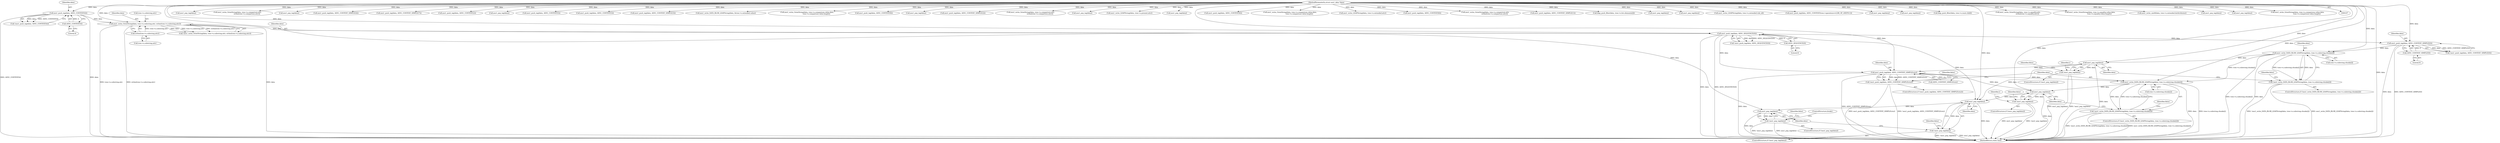digraph "0_samba_530d50a1abdcdf4d1775652d4c456c1274d83d8d_1@array" {
"1000344" [label="(Call,asn1_write_DATA_BLOB_LDAPString(data, tree->u.substring.chunks[i]))"];
"1000336" [label="(Call,asn1_push_tag(data, ASN1_CONTEXT_SIMPLE(0)))"];
"1000296" [label="(Call,asn1_push_tag(data, ASN1_SEQUENCE(0)))"];
"1000275" [label="(Call,asn1_write_OctetString(data, tree->u.substring.attr, strlen(tree->u.substring.attr)))"];
"1000267" [label="(Call,asn1_push_tag(data, ASN1_CONTEXT(4)))"];
"1000108" [label="(MethodParameterIn,struct asn1_data *data)"];
"1000269" [label="(Call,ASN1_CONTEXT(4))"];
"1000284" [label="(Call,strlen(tree->u.substring.attr))"];
"1000298" [label="(Call,ASN1_SEQUENCE(0))"];
"1000338" [label="(Call,ASN1_CONTEXT_SIMPLE(0))"];
"1000343" [label="(Call,!asn1_write_DATA_BLOB_LDAPString(data, tree->u.substring.chunks[i]))"];
"1000359" [label="(Call,asn1_pop_tag(data))"];
"1000358" [label="(Call,!asn1_pop_tag(data))"];
"1000411" [label="(Call,asn1_push_tag(data, ASN1_CONTEXT_SIMPLE(ctx)))"];
"1000410" [label="(Call,!asn1_push_tag(data, ASN1_CONTEXT_SIMPLE(ctx)))"];
"1000419" [label="(Call,asn1_write_DATA_BLOB_LDAPString(data, tree->u.substring.chunks[i]))"];
"1000418" [label="(Call,!asn1_write_DATA_BLOB_LDAPString(data, tree->u.substring.chunks[i]))"];
"1000434" [label="(Call,asn1_pop_tag(data))"];
"1000433" [label="(Call,!asn1_pop_tag(data))"];
"1000442" [label="(Call,asn1_pop_tag(data))"];
"1000441" [label="(Call,!asn1_pop_tag(data))"];
"1000448" [label="(Call,asn1_pop_tag(data))"];
"1000447" [label="(Call,!asn1_pop_tag(data))"];
"1000509" [label="(Call,asn1_pop_tag(data))"];
"1000445" [label="(Identifier,false)"];
"1000464" [label="(Call,asn1_write_OctetString(data, tree->u.comparison.attr,\n                                     strlen(tree->u.comparison.attr)))"];
"1000362" [label="(Identifier,false)"];
"1000270" [label="(Literal,4)"];
"1000277" [label="(Call,tree->u.substring.attr)"];
"1000346" [label="(Call,tree->u.substring.chunks[i])"];
"1000664" [label="(Call,asn1_pop_tag(data))"];
"1000441" [label="(Call,!asn1_pop_tag(data))"];
"1000410" [label="(Call,!asn1_push_tag(data, ASN1_CONTEXT_SIMPLE(ctx)))"];
"1000344" [label="(Call,asn1_write_DATA_BLOB_LDAPString(data, tree->u.substring.chunks[i]))"];
"1000780" [label="(Call,asn1_push_tag(data, ASN1_CONTEXT_SIMPLE(4)))"];
"1000275" [label="(Call,asn1_write_OctetString(data, tree->u.substring.attr, strlen(tree->u.substring.attr)))"];
"1000578" [label="(Call,asn1_push_tag(data, ASN1_CONTEXT_SIMPLE(7)))"];
"1000176" [label="(Call,asn1_push_tag(data, ASN1_CONTEXT(2)))"];
"1000801" [label="(Call,asn1_pop_tag(data))"];
"1000447" [label="(Call,!asn1_pop_tag(data))"];
"1000356" [label="(Identifier,false)"];
"1000431" [label="(Identifier,false)"];
"1000456" [label="(Call,asn1_push_tag(data, ASN1_CONTEXT(5)))"];
"1000335" [label="(Call,!asn1_push_tag(data, ASN1_CONTEXT_SIMPLE(0)))"];
"1000446" [label="(ControlStructure,if (!asn1_pop_tag(data)))"];
"1000297" [label="(Identifier,data)"];
"1000206" [label="(Call,asn1_push_tag(data, ASN1_CONTEXT(3)))"];
"1000752" [label="(Call,asn1_push_tag(data, ASN1_CONTEXT_SIMPLE(3)))"];
"1000760" [label="(Call,asn1_write_DATA_BLOB_LDAPString(data, &tree->u.extended.value))"];
"1000443" [label="(Identifier,data)"];
"1000432" [label="(ControlStructure,if (!asn1_pop_tag(data)))"];
"1000546" [label="(Call,asn1_write_OctetString(data, tree->u.comparison.value.data,\n                                     tree->u.comparison.value.length))"];
"1000672" [label="(Call,asn1_push_tag(data, ASN1_CONTEXT(9)))"];
"1000452" [label="(ControlStructure,break;)"];
"1000433" [label="(Call,!asn1_pop_tag(data))"];
"1000168" [label="(Call,asn1_pop_tag(data))"];
"1000725" [label="(Call,asn1_push_tag(data, ASN1_CONTEXT_SIMPLE(2)))"];
"1000451" [label="(Identifier,false)"];
"1000619" [label="(Call,asn1_write_OctetString(data, tree->u.comparison.attr,\n                                     strlen(tree->u.comparison.attr)))"];
"1000343" [label="(Call,!asn1_write_DATA_BLOB_LDAPString(data, tree->u.substring.chunks[i]))"];
"1000807" [label="(Call,asn1_pop_tag(data))"];
"1000296" [label="(Call,asn1_push_tag(data, ASN1_SEQUENCE(0)))"];
"1000285" [label="(Call,tree->u.substring.attr)"];
"1000437" [label="(Identifier,false)"];
"1000586" [label="(Call,asn1_write_LDAPString(data, tree->u.present.attr))"];
"1000345" [label="(Identifier,data)"];
"1000710" [label="(Call,asn1_pop_tag(data))"];
"1000360" [label="(Identifier,data)"];
"1000448" [label="(Call,asn1_pop_tag(data))"];
"1000517" [label="(Call,asn1_push_tag(data, ASN1_CONTEXT(6)))"];
"1000485" [label="(Call,asn1_write_OctetString(data, tree->u.comparison.value.data,\n                                     tree->u.comparison.value.length))"];
"1000733" [label="(Call,asn1_write_LDAPString(data, tree->u.extended.attr))"];
"1000359" [label="(Call,asn1_pop_tag(data))"];
"1000337" [label="(Identifier,data)"];
"1000449" [label="(Identifier,data)"];
"1000108" [label="(MethodParameterIn,struct asn1_data *data)"];
"1000299" [label="(Literal,0)"];
"1000409" [label="(ControlStructure,if (!asn1_push_tag(data, ASN1_CONTEXT_SIMPLE(ctx))))"];
"1000611" [label="(Call,asn1_push_tag(data, ASN1_CONTEXT(8)))"];
"1000421" [label="(Call,tree->u.substring.chunks[i])"];
"1000269" [label="(Call,ASN1_CONTEXT(4))"];
"1000338" [label="(Call,ASN1_CONTEXT_SIMPLE(0))"];
"1000268" [label="(Identifier,data)"];
"1000358" [label="(Call,!asn1_pop_tag(data))"];
"1000525" [label="(Call,asn1_write_OctetString(data, tree->u.comparison.attr,\n                                     strlen(tree->u.comparison.attr)))"];
"1000274" [label="(Call,!asn1_write_OctetString(data, tree->u.substring.attr, strlen(tree->u.substring.attr)))"];
"1000689" [label="(Call,asn1_push_tag(data, ASN1_CONTEXT_SIMPLE(1)))"];
"1000152" [label="(Call,ldap_push_filter(data, tree->u.list.elements[i]))"];
"1000420" [label="(Identifier,data)"];
"1000276" [label="(Identifier,data)"];
"1000417" [label="(ControlStructure,if (!asn1_write_DATA_BLOB_LDAPString(data, tree->u.substring.chunks[i])))"];
"1000336" [label="(Call,asn1_push_tag(data, ASN1_CONTEXT_SIMPLE(0)))"];
"1000774" [label="(Call,asn1_pop_tag(data))"];
"1000259" [label="(Call,asn1_pop_tag(data))"];
"1000697" [label="(Call,asn1_write_LDAPString(data, tree->u.extended.rule_id))"];
"1000121" [label="(Call,asn1_push_tag(data, ASN1_CONTEXT(tree->operation==LDB_OP_AND?0:1)))"];
"1000342" [label="(ControlStructure,if (!asn1_write_DATA_BLOB_LDAPString(data, tree->u.substring.chunks[i])))"];
"1000364" [label="(Identifier,i)"];
"1000439" [label="(Identifier,i)"];
"1000198" [label="(Call,asn1_pop_tag(data))"];
"1000413" [label="(Call,ASN1_CONTEXT_SIMPLE(ctx))"];
"1000570" [label="(Call,asn1_pop_tag(data))"];
"1000267" [label="(Call,asn1_push_tag(data, ASN1_CONTEXT(4)))"];
"1000411" [label="(Call,asn1_push_tag(data, ASN1_CONTEXT_SIMPLE(ctx)))"];
"1000416" [label="(Identifier,false)"];
"1000284" [label="(Call,strlen(tree->u.substring.attr))"];
"1000295" [label="(Call,!asn1_push_tag(data, ASN1_SEQUENCE(0)))"];
"1000184" [label="(Call,ldap_push_filter(data, tree->u.isnot.child))"];
"1000418" [label="(Call,!asn1_write_DATA_BLOB_LDAPString(data, tree->u.substring.chunks[i]))"];
"1000820" [label="(MethodReturn,static bool)"];
"1000214" [label="(Call,asn1_write_OctetString(data, tree->u.equality.attr,\n                                     strlen(tree->u.equality.attr)))"];
"1000298" [label="(Call,ASN1_SEQUENCE(0))"];
"1000419" [label="(Call,asn1_write_DATA_BLOB_LDAPString(data, tree->u.substring.chunks[i]))"];
"1000266" [label="(Call,!asn1_push_tag(data, ASN1_CONTEXT(4)))"];
"1000235" [label="(Call,asn1_write_OctetString(data, tree->u.equality.value.data,\n                                     tree->u.equality.value.length))"];
"1000434" [label="(Call,asn1_pop_tag(data))"];
"1000788" [label="(Call,asn1_write_uint8(data, tree->u.extended.dnAttributes))"];
"1000746" [label="(Call,asn1_pop_tag(data))"];
"1000412" [label="(Identifier,data)"];
"1000440" [label="(ControlStructure,if (!asn1_pop_tag(data)))"];
"1000357" [label="(ControlStructure,if (!asn1_pop_tag(data)))"];
"1000599" [label="(Call,asn1_pop_tag(data))"];
"1000640" [label="(Call,asn1_write_OctetString(data, tree->u.comparison.value.data,\n                                     tree->u.comparison.value.length))"];
"1000339" [label="(Literal,0)"];
"1000442" [label="(Call,asn1_pop_tag(data))"];
"1000435" [label="(Identifier,data)"];
"1000344" -> "1000343"  [label="AST: "];
"1000344" -> "1000346"  [label="CFG: "];
"1000345" -> "1000344"  [label="AST: "];
"1000346" -> "1000344"  [label="AST: "];
"1000343" -> "1000344"  [label="CFG: "];
"1000344" -> "1000820"  [label="DDG: tree->u.substring.chunks[i]"];
"1000344" -> "1000820"  [label="DDG: data"];
"1000344" -> "1000343"  [label="DDG: data"];
"1000344" -> "1000343"  [label="DDG: tree->u.substring.chunks[i]"];
"1000336" -> "1000344"  [label="DDG: data"];
"1000108" -> "1000344"  [label="DDG: data"];
"1000344" -> "1000359"  [label="DDG: data"];
"1000344" -> "1000419"  [label="DDG: tree->u.substring.chunks[i]"];
"1000336" -> "1000335"  [label="AST: "];
"1000336" -> "1000338"  [label="CFG: "];
"1000337" -> "1000336"  [label="AST: "];
"1000338" -> "1000336"  [label="AST: "];
"1000335" -> "1000336"  [label="CFG: "];
"1000336" -> "1000820"  [label="DDG: ASN1_CONTEXT_SIMPLE(0)"];
"1000336" -> "1000820"  [label="DDG: data"];
"1000336" -> "1000335"  [label="DDG: data"];
"1000336" -> "1000335"  [label="DDG: ASN1_CONTEXT_SIMPLE(0)"];
"1000296" -> "1000336"  [label="DDG: data"];
"1000108" -> "1000336"  [label="DDG: data"];
"1000338" -> "1000336"  [label="DDG: 0"];
"1000296" -> "1000295"  [label="AST: "];
"1000296" -> "1000298"  [label="CFG: "];
"1000297" -> "1000296"  [label="AST: "];
"1000298" -> "1000296"  [label="AST: "];
"1000295" -> "1000296"  [label="CFG: "];
"1000296" -> "1000820"  [label="DDG: ASN1_SEQUENCE(0)"];
"1000296" -> "1000820"  [label="DDG: data"];
"1000296" -> "1000295"  [label="DDG: data"];
"1000296" -> "1000295"  [label="DDG: ASN1_SEQUENCE(0)"];
"1000275" -> "1000296"  [label="DDG: data"];
"1000108" -> "1000296"  [label="DDG: data"];
"1000298" -> "1000296"  [label="DDG: 0"];
"1000296" -> "1000411"  [label="DDG: data"];
"1000296" -> "1000442"  [label="DDG: data"];
"1000275" -> "1000274"  [label="AST: "];
"1000275" -> "1000284"  [label="CFG: "];
"1000276" -> "1000275"  [label="AST: "];
"1000277" -> "1000275"  [label="AST: "];
"1000284" -> "1000275"  [label="AST: "];
"1000274" -> "1000275"  [label="CFG: "];
"1000275" -> "1000820"  [label="DDG: strlen(tree->u.substring.attr)"];
"1000275" -> "1000820"  [label="DDG: data"];
"1000275" -> "1000820"  [label="DDG: tree->u.substring.attr"];
"1000275" -> "1000274"  [label="DDG: data"];
"1000275" -> "1000274"  [label="DDG: tree->u.substring.attr"];
"1000275" -> "1000274"  [label="DDG: strlen(tree->u.substring.attr)"];
"1000267" -> "1000275"  [label="DDG: data"];
"1000108" -> "1000275"  [label="DDG: data"];
"1000284" -> "1000275"  [label="DDG: tree->u.substring.attr"];
"1000267" -> "1000266"  [label="AST: "];
"1000267" -> "1000269"  [label="CFG: "];
"1000268" -> "1000267"  [label="AST: "];
"1000269" -> "1000267"  [label="AST: "];
"1000266" -> "1000267"  [label="CFG: "];
"1000267" -> "1000820"  [label="DDG: ASN1_CONTEXT(4)"];
"1000267" -> "1000820"  [label="DDG: data"];
"1000267" -> "1000266"  [label="DDG: data"];
"1000267" -> "1000266"  [label="DDG: ASN1_CONTEXT(4)"];
"1000108" -> "1000267"  [label="DDG: data"];
"1000269" -> "1000267"  [label="DDG: 4"];
"1000108" -> "1000107"  [label="AST: "];
"1000108" -> "1000820"  [label="DDG: data"];
"1000108" -> "1000121"  [label="DDG: data"];
"1000108" -> "1000152"  [label="DDG: data"];
"1000108" -> "1000168"  [label="DDG: data"];
"1000108" -> "1000176"  [label="DDG: data"];
"1000108" -> "1000184"  [label="DDG: data"];
"1000108" -> "1000198"  [label="DDG: data"];
"1000108" -> "1000206"  [label="DDG: data"];
"1000108" -> "1000214"  [label="DDG: data"];
"1000108" -> "1000235"  [label="DDG: data"];
"1000108" -> "1000259"  [label="DDG: data"];
"1000108" -> "1000359"  [label="DDG: data"];
"1000108" -> "1000411"  [label="DDG: data"];
"1000108" -> "1000419"  [label="DDG: data"];
"1000108" -> "1000434"  [label="DDG: data"];
"1000108" -> "1000442"  [label="DDG: data"];
"1000108" -> "1000448"  [label="DDG: data"];
"1000108" -> "1000456"  [label="DDG: data"];
"1000108" -> "1000464"  [label="DDG: data"];
"1000108" -> "1000485"  [label="DDG: data"];
"1000108" -> "1000509"  [label="DDG: data"];
"1000108" -> "1000517"  [label="DDG: data"];
"1000108" -> "1000525"  [label="DDG: data"];
"1000108" -> "1000546"  [label="DDG: data"];
"1000108" -> "1000570"  [label="DDG: data"];
"1000108" -> "1000578"  [label="DDG: data"];
"1000108" -> "1000586"  [label="DDG: data"];
"1000108" -> "1000599"  [label="DDG: data"];
"1000108" -> "1000611"  [label="DDG: data"];
"1000108" -> "1000619"  [label="DDG: data"];
"1000108" -> "1000640"  [label="DDG: data"];
"1000108" -> "1000664"  [label="DDG: data"];
"1000108" -> "1000672"  [label="DDG: data"];
"1000108" -> "1000689"  [label="DDG: data"];
"1000108" -> "1000697"  [label="DDG: data"];
"1000108" -> "1000710"  [label="DDG: data"];
"1000108" -> "1000725"  [label="DDG: data"];
"1000108" -> "1000733"  [label="DDG: data"];
"1000108" -> "1000746"  [label="DDG: data"];
"1000108" -> "1000752"  [label="DDG: data"];
"1000108" -> "1000760"  [label="DDG: data"];
"1000108" -> "1000774"  [label="DDG: data"];
"1000108" -> "1000780"  [label="DDG: data"];
"1000108" -> "1000788"  [label="DDG: data"];
"1000108" -> "1000801"  [label="DDG: data"];
"1000108" -> "1000807"  [label="DDG: data"];
"1000269" -> "1000270"  [label="CFG: "];
"1000270" -> "1000269"  [label="AST: "];
"1000284" -> "1000285"  [label="CFG: "];
"1000285" -> "1000284"  [label="AST: "];
"1000298" -> "1000299"  [label="CFG: "];
"1000299" -> "1000298"  [label="AST: "];
"1000338" -> "1000339"  [label="CFG: "];
"1000339" -> "1000338"  [label="AST: "];
"1000343" -> "1000342"  [label="AST: "];
"1000356" -> "1000343"  [label="CFG: "];
"1000360" -> "1000343"  [label="CFG: "];
"1000343" -> "1000820"  [label="DDG: asn1_write_DATA_BLOB_LDAPString(data, tree->u.substring.chunks[i])"];
"1000343" -> "1000820"  [label="DDG: !asn1_write_DATA_BLOB_LDAPString(data, tree->u.substring.chunks[i])"];
"1000359" -> "1000358"  [label="AST: "];
"1000359" -> "1000360"  [label="CFG: "];
"1000360" -> "1000359"  [label="AST: "];
"1000358" -> "1000359"  [label="CFG: "];
"1000359" -> "1000820"  [label="DDG: data"];
"1000359" -> "1000358"  [label="DDG: data"];
"1000359" -> "1000411"  [label="DDG: data"];
"1000359" -> "1000442"  [label="DDG: data"];
"1000358" -> "1000357"  [label="AST: "];
"1000362" -> "1000358"  [label="CFG: "];
"1000364" -> "1000358"  [label="CFG: "];
"1000358" -> "1000820"  [label="DDG: !asn1_pop_tag(data)"];
"1000358" -> "1000820"  [label="DDG: asn1_pop_tag(data)"];
"1000411" -> "1000410"  [label="AST: "];
"1000411" -> "1000413"  [label="CFG: "];
"1000412" -> "1000411"  [label="AST: "];
"1000413" -> "1000411"  [label="AST: "];
"1000410" -> "1000411"  [label="CFG: "];
"1000411" -> "1000820"  [label="DDG: data"];
"1000411" -> "1000820"  [label="DDG: ASN1_CONTEXT_SIMPLE(ctx)"];
"1000411" -> "1000410"  [label="DDG: data"];
"1000411" -> "1000410"  [label="DDG: ASN1_CONTEXT_SIMPLE(ctx)"];
"1000434" -> "1000411"  [label="DDG: data"];
"1000413" -> "1000411"  [label="DDG: ctx"];
"1000411" -> "1000419"  [label="DDG: data"];
"1000410" -> "1000409"  [label="AST: "];
"1000416" -> "1000410"  [label="CFG: "];
"1000420" -> "1000410"  [label="CFG: "];
"1000410" -> "1000820"  [label="DDG: asn1_push_tag(data, ASN1_CONTEXT_SIMPLE(ctx))"];
"1000410" -> "1000820"  [label="DDG: !asn1_push_tag(data, ASN1_CONTEXT_SIMPLE(ctx))"];
"1000419" -> "1000418"  [label="AST: "];
"1000419" -> "1000421"  [label="CFG: "];
"1000420" -> "1000419"  [label="AST: "];
"1000421" -> "1000419"  [label="AST: "];
"1000418" -> "1000419"  [label="CFG: "];
"1000419" -> "1000820"  [label="DDG: data"];
"1000419" -> "1000820"  [label="DDG: tree->u.substring.chunks[i]"];
"1000419" -> "1000418"  [label="DDG: data"];
"1000419" -> "1000418"  [label="DDG: tree->u.substring.chunks[i]"];
"1000419" -> "1000434"  [label="DDG: data"];
"1000418" -> "1000417"  [label="AST: "];
"1000431" -> "1000418"  [label="CFG: "];
"1000435" -> "1000418"  [label="CFG: "];
"1000418" -> "1000820"  [label="DDG: !asn1_write_DATA_BLOB_LDAPString(data, tree->u.substring.chunks[i])"];
"1000418" -> "1000820"  [label="DDG: asn1_write_DATA_BLOB_LDAPString(data, tree->u.substring.chunks[i])"];
"1000434" -> "1000433"  [label="AST: "];
"1000434" -> "1000435"  [label="CFG: "];
"1000435" -> "1000434"  [label="AST: "];
"1000433" -> "1000434"  [label="CFG: "];
"1000434" -> "1000820"  [label="DDG: data"];
"1000434" -> "1000433"  [label="DDG: data"];
"1000434" -> "1000442"  [label="DDG: data"];
"1000433" -> "1000432"  [label="AST: "];
"1000437" -> "1000433"  [label="CFG: "];
"1000439" -> "1000433"  [label="CFG: "];
"1000433" -> "1000820"  [label="DDG: asn1_pop_tag(data)"];
"1000433" -> "1000820"  [label="DDG: !asn1_pop_tag(data)"];
"1000442" -> "1000441"  [label="AST: "];
"1000442" -> "1000443"  [label="CFG: "];
"1000443" -> "1000442"  [label="AST: "];
"1000441" -> "1000442"  [label="CFG: "];
"1000442" -> "1000820"  [label="DDG: data"];
"1000442" -> "1000441"  [label="DDG: data"];
"1000442" -> "1000448"  [label="DDG: data"];
"1000441" -> "1000440"  [label="AST: "];
"1000445" -> "1000441"  [label="CFG: "];
"1000449" -> "1000441"  [label="CFG: "];
"1000441" -> "1000820"  [label="DDG: asn1_pop_tag(data)"];
"1000441" -> "1000820"  [label="DDG: !asn1_pop_tag(data)"];
"1000448" -> "1000447"  [label="AST: "];
"1000448" -> "1000449"  [label="CFG: "];
"1000449" -> "1000448"  [label="AST: "];
"1000447" -> "1000448"  [label="CFG: "];
"1000448" -> "1000820"  [label="DDG: data"];
"1000448" -> "1000447"  [label="DDG: data"];
"1000447" -> "1000446"  [label="AST: "];
"1000451" -> "1000447"  [label="CFG: "];
"1000452" -> "1000447"  [label="CFG: "];
"1000447" -> "1000820"  [label="DDG: !asn1_pop_tag(data)"];
"1000447" -> "1000820"  [label="DDG: asn1_pop_tag(data)"];
}
